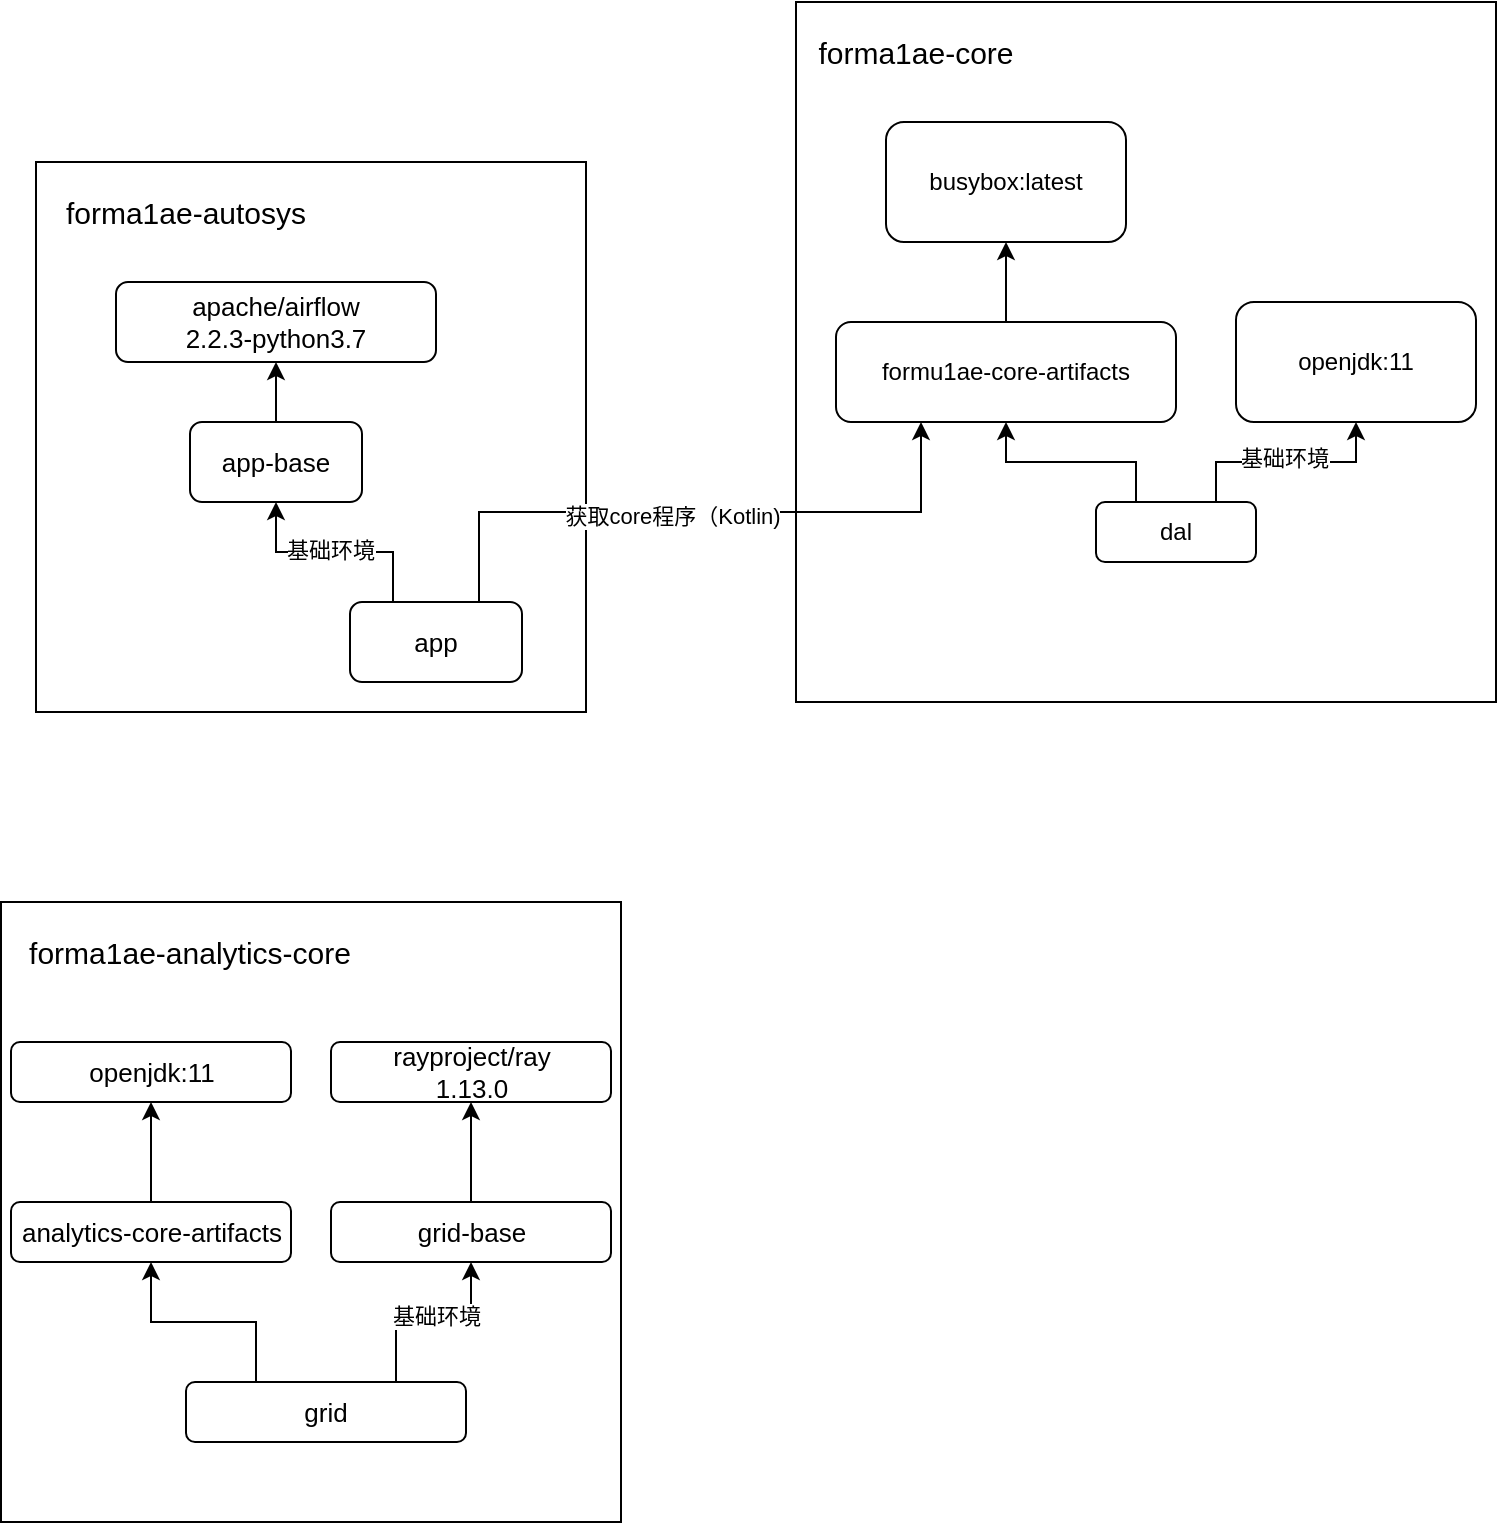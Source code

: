 <mxfile version="20.3.6" type="github" pages="2">
  <diagram id="XDo_wFbg4EFVEe4id1Wt" name="镜像关系">
    <mxGraphModel dx="946" dy="614" grid="1" gridSize="10" guides="1" tooltips="1" connect="1" arrows="1" fold="1" page="1" pageScale="1" pageWidth="827" pageHeight="1169" math="0" shadow="0">
      <root>
        <mxCell id="0" />
        <mxCell id="1" parent="0" />
        <mxCell id="X9KOwfOl-lz9BM8adhqD-38" value="" style="whiteSpace=wrap;html=1;aspect=fixed;" parent="1" vertex="1">
          <mxGeometry x="62.5" y="510" width="310" height="310" as="geometry" />
        </mxCell>
        <mxCell id="X9KOwfOl-lz9BM8adhqD-25" value="" style="whiteSpace=wrap;html=1;aspect=fixed;" parent="1" vertex="1">
          <mxGeometry x="80" y="140" width="275" height="275" as="geometry" />
        </mxCell>
        <mxCell id="X9KOwfOl-lz9BM8adhqD-13" value="" style="whiteSpace=wrap;html=1;aspect=fixed;" parent="1" vertex="1">
          <mxGeometry x="460" y="60" width="350" height="350" as="geometry" />
        </mxCell>
        <mxCell id="X9KOwfOl-lz9BM8adhqD-2" value="busybox:latest" style="rounded=1;whiteSpace=wrap;html=1;" parent="1" vertex="1">
          <mxGeometry x="505" y="120" width="120" height="60" as="geometry" />
        </mxCell>
        <mxCell id="X9KOwfOl-lz9BM8adhqD-6" style="edgeStyle=orthogonalEdgeStyle;rounded=0;orthogonalLoop=1;jettySize=auto;html=1;exitX=0.5;exitY=0;exitDx=0;exitDy=0;" parent="1" source="X9KOwfOl-lz9BM8adhqD-5" target="X9KOwfOl-lz9BM8adhqD-2" edge="1">
          <mxGeometry relative="1" as="geometry" />
        </mxCell>
        <mxCell id="X9KOwfOl-lz9BM8adhqD-5" value="formu1ae-core-artifacts" style="rounded=1;whiteSpace=wrap;html=1;" parent="1" vertex="1">
          <mxGeometry x="480" y="220" width="170" height="50" as="geometry" />
        </mxCell>
        <mxCell id="X9KOwfOl-lz9BM8adhqD-7" value="openjdk:11" style="rounded=1;whiteSpace=wrap;html=1;" parent="1" vertex="1">
          <mxGeometry x="680" y="210" width="120" height="60" as="geometry" />
        </mxCell>
        <mxCell id="X9KOwfOl-lz9BM8adhqD-10" style="edgeStyle=orthogonalEdgeStyle;rounded=0;orthogonalLoop=1;jettySize=auto;html=1;entryX=0.5;entryY=1;entryDx=0;entryDy=0;exitX=0.75;exitY=0;exitDx=0;exitDy=0;" parent="1" source="X9KOwfOl-lz9BM8adhqD-8" target="X9KOwfOl-lz9BM8adhqD-7" edge="1">
          <mxGeometry relative="1" as="geometry" />
        </mxCell>
        <mxCell id="UpHQM_EuYotprY6qwukA-3" value="基础环境" style="edgeLabel;html=1;align=center;verticalAlign=middle;resizable=0;points=[];" parent="X9KOwfOl-lz9BM8adhqD-10" vertex="1" connectable="0">
          <mxGeometry x="-0.018" y="2" relative="1" as="geometry">
            <mxPoint as="offset" />
          </mxGeometry>
        </mxCell>
        <mxCell id="X9KOwfOl-lz9BM8adhqD-12" style="edgeStyle=orthogonalEdgeStyle;rounded=0;orthogonalLoop=1;jettySize=auto;html=1;exitX=0.25;exitY=0;exitDx=0;exitDy=0;entryX=0.5;entryY=1;entryDx=0;entryDy=0;" parent="1" source="X9KOwfOl-lz9BM8adhqD-8" target="X9KOwfOl-lz9BM8adhqD-5" edge="1">
          <mxGeometry relative="1" as="geometry" />
        </mxCell>
        <mxCell id="X9KOwfOl-lz9BM8adhqD-8" value="dal" style="rounded=1;whiteSpace=wrap;html=1;" parent="1" vertex="1">
          <mxGeometry x="610" y="310" width="80" height="30" as="geometry" />
        </mxCell>
        <mxCell id="X9KOwfOl-lz9BM8adhqD-15" value="forma1ae-core" style="text;html=1;strokeColor=none;fillColor=none;align=center;verticalAlign=middle;whiteSpace=wrap;rounded=0;fontSize=15;" parent="1" vertex="1">
          <mxGeometry x="470" y="70" width="100" height="30" as="geometry" />
        </mxCell>
        <mxCell id="X9KOwfOl-lz9BM8adhqD-23" style="edgeStyle=orthogonalEdgeStyle;rounded=0;orthogonalLoop=1;jettySize=auto;html=1;exitX=0.5;exitY=0;exitDx=0;exitDy=0;entryX=0.5;entryY=1;entryDx=0;entryDy=0;fontSize=13;" parent="1" source="X9KOwfOl-lz9BM8adhqD-18" target="X9KOwfOl-lz9BM8adhqD-21" edge="1">
          <mxGeometry relative="1" as="geometry" />
        </mxCell>
        <mxCell id="X9KOwfOl-lz9BM8adhqD-18" value="app-base" style="rounded=1;whiteSpace=wrap;html=1;fontSize=13;" parent="1" vertex="1">
          <mxGeometry x="157" y="270" width="86" height="40" as="geometry" />
        </mxCell>
        <mxCell id="X9KOwfOl-lz9BM8adhqD-20" style="edgeStyle=orthogonalEdgeStyle;rounded=0;orthogonalLoop=1;jettySize=auto;html=1;exitX=0.25;exitY=0;exitDx=0;exitDy=0;entryX=0.5;entryY=1;entryDx=0;entryDy=0;fontSize=13;" parent="1" source="X9KOwfOl-lz9BM8adhqD-19" target="X9KOwfOl-lz9BM8adhqD-18" edge="1">
          <mxGeometry relative="1" as="geometry" />
        </mxCell>
        <mxCell id="UpHQM_EuYotprY6qwukA-2" value="基础环境" style="edgeLabel;html=1;align=center;verticalAlign=middle;resizable=0;points=[];" parent="X9KOwfOl-lz9BM8adhqD-20" vertex="1" connectable="0">
          <mxGeometry x="0.134" y="-1" relative="1" as="geometry">
            <mxPoint x="5" as="offset" />
          </mxGeometry>
        </mxCell>
        <mxCell id="X9KOwfOl-lz9BM8adhqD-24" style="edgeStyle=orthogonalEdgeStyle;rounded=0;orthogonalLoop=1;jettySize=auto;html=1;exitX=0.75;exitY=0;exitDx=0;exitDy=0;entryX=0.25;entryY=1;entryDx=0;entryDy=0;fontSize=15;" parent="1" source="X9KOwfOl-lz9BM8adhqD-19" target="X9KOwfOl-lz9BM8adhqD-5" edge="1">
          <mxGeometry relative="1" as="geometry" />
        </mxCell>
        <mxCell id="UpHQM_EuYotprY6qwukA-1" value="获取core程序（Kotlin)" style="edgeLabel;html=1;align=center;verticalAlign=middle;resizable=0;points=[];" parent="X9KOwfOl-lz9BM8adhqD-24" vertex="1" connectable="0">
          <mxGeometry x="-0.09" y="-2" relative="1" as="geometry">
            <mxPoint as="offset" />
          </mxGeometry>
        </mxCell>
        <mxCell id="X9KOwfOl-lz9BM8adhqD-19" value="app" style="rounded=1;whiteSpace=wrap;html=1;fontSize=13;" parent="1" vertex="1">
          <mxGeometry x="237" y="360" width="86" height="40" as="geometry" />
        </mxCell>
        <mxCell id="X9KOwfOl-lz9BM8adhqD-21" value="apache/airflow&lt;br style=&quot;font-size: 13px;&quot;&gt;2.2.3-python3.7" style="rounded=1;whiteSpace=wrap;html=1;fontSize=13;" parent="1" vertex="1">
          <mxGeometry x="120" y="200" width="160" height="40" as="geometry" />
        </mxCell>
        <mxCell id="X9KOwfOl-lz9BM8adhqD-26" value="forma1ae-autosys" style="text;html=1;strokeColor=none;fillColor=none;align=center;verticalAlign=middle;whiteSpace=wrap;rounded=0;fontSize=15;" parent="1" vertex="1">
          <mxGeometry x="90" y="150" width="130" height="30" as="geometry" />
        </mxCell>
        <mxCell id="X9KOwfOl-lz9BM8adhqD-33" style="edgeStyle=orthogonalEdgeStyle;rounded=0;orthogonalLoop=1;jettySize=auto;html=1;exitX=0.5;exitY=0;exitDx=0;exitDy=0;entryX=0.5;entryY=1;entryDx=0;entryDy=0;fontSize=13;" parent="1" source="X9KOwfOl-lz9BM8adhqD-28" target="X9KOwfOl-lz9BM8adhqD-32" edge="1">
          <mxGeometry relative="1" as="geometry" />
        </mxCell>
        <mxCell id="X9KOwfOl-lz9BM8adhqD-28" value="analytics-core-artifacts" style="rounded=1;whiteSpace=wrap;html=1;fontSize=13;" parent="1" vertex="1">
          <mxGeometry x="67.5" y="660" width="140" height="30" as="geometry" />
        </mxCell>
        <mxCell id="X9KOwfOl-lz9BM8adhqD-34" style="edgeStyle=orthogonalEdgeStyle;rounded=0;orthogonalLoop=1;jettySize=auto;html=1;exitX=0.5;exitY=0;exitDx=0;exitDy=0;fontSize=13;" parent="1" source="X9KOwfOl-lz9BM8adhqD-29" target="X9KOwfOl-lz9BM8adhqD-31" edge="1">
          <mxGeometry relative="1" as="geometry" />
        </mxCell>
        <mxCell id="X9KOwfOl-lz9BM8adhqD-29" value="grid-base" style="rounded=1;whiteSpace=wrap;html=1;fontSize=13;" parent="1" vertex="1">
          <mxGeometry x="227.5" y="660" width="140" height="30" as="geometry" />
        </mxCell>
        <mxCell id="X9KOwfOl-lz9BM8adhqD-35" style="edgeStyle=orthogonalEdgeStyle;rounded=0;orthogonalLoop=1;jettySize=auto;html=1;exitX=0.25;exitY=0;exitDx=0;exitDy=0;entryX=0.5;entryY=1;entryDx=0;entryDy=0;fontSize=13;" parent="1" source="X9KOwfOl-lz9BM8adhqD-30" target="X9KOwfOl-lz9BM8adhqD-28" edge="1">
          <mxGeometry relative="1" as="geometry" />
        </mxCell>
        <mxCell id="X9KOwfOl-lz9BM8adhqD-36" style="edgeStyle=orthogonalEdgeStyle;rounded=0;orthogonalLoop=1;jettySize=auto;html=1;exitX=0.75;exitY=0;exitDx=0;exitDy=0;entryX=0.5;entryY=1;entryDx=0;entryDy=0;fontSize=13;" parent="1" source="X9KOwfOl-lz9BM8adhqD-30" target="X9KOwfOl-lz9BM8adhqD-29" edge="1">
          <mxGeometry relative="1" as="geometry" />
        </mxCell>
        <mxCell id="UpHQM_EuYotprY6qwukA-4" value="基础环境" style="edgeLabel;html=1;align=center;verticalAlign=middle;resizable=0;points=[];" parent="X9KOwfOl-lz9BM8adhqD-36" vertex="1" connectable="0">
          <mxGeometry x="-0.179" y="3" relative="1" as="geometry">
            <mxPoint x="10" as="offset" />
          </mxGeometry>
        </mxCell>
        <mxCell id="X9KOwfOl-lz9BM8adhqD-30" value="grid" style="rounded=1;whiteSpace=wrap;html=1;fontSize=13;" parent="1" vertex="1">
          <mxGeometry x="155" y="750" width="140" height="30" as="geometry" />
        </mxCell>
        <mxCell id="X9KOwfOl-lz9BM8adhqD-31" value="rayproject/ray&lt;br&gt;1.13.0" style="rounded=1;whiteSpace=wrap;html=1;fontSize=13;" parent="1" vertex="1">
          <mxGeometry x="227.5" y="580" width="140" height="30" as="geometry" />
        </mxCell>
        <mxCell id="X9KOwfOl-lz9BM8adhqD-32" value="openjdk:11" style="rounded=1;whiteSpace=wrap;html=1;fontSize=13;" parent="1" vertex="1">
          <mxGeometry x="67.5" y="580" width="140" height="30" as="geometry" />
        </mxCell>
        <mxCell id="X9KOwfOl-lz9BM8adhqD-39" value="forma1ae-analytics-core" style="text;html=1;strokeColor=none;fillColor=none;align=center;verticalAlign=middle;whiteSpace=wrap;rounded=0;fontSize=15;" parent="1" vertex="1">
          <mxGeometry x="72.5" y="520" width="167.5" height="30" as="geometry" />
        </mxCell>
      </root>
    </mxGraphModel>
  </diagram>
  <diagram id="QH7vc_-Yj3qXH3qq_Wlh" name="smoke-test容器关系">
    <mxGraphModel dx="946" dy="614" grid="1" gridSize="10" guides="1" tooltips="1" connect="1" arrows="1" fold="1" page="1" pageScale="1" pageWidth="1169" pageHeight="827" math="0" shadow="0">
      <root>
        <mxCell id="0" />
        <mxCell id="1" parent="0" />
        <mxCell id="V0Vm67aZEQ86Z-TI0EAT-1" value="data&lt;br&gt;data:smoke&lt;br&gt;33001:33001" style="rounded=1;whiteSpace=wrap;html=1;" parent="1" vertex="1">
          <mxGeometry x="730" y="170" width="120" height="60" as="geometry" />
        </mxCell>
        <mxCell id="V0Vm67aZEQ86Z-TI0EAT-2" value="redis&lt;br&gt;redis:7.0.2&lt;br&gt;6379:6379" style="rounded=1;whiteSpace=wrap;html=1;" parent="1" vertex="1">
          <mxGeometry x="730" y="260" width="120" height="60" as="geometry" />
        </mxCell>
        <mxCell id="V0Vm67aZEQ86Z-TI0EAT-3" value="risk-engine-db&lt;br&gt;postgres:12.9&lt;br&gt;5432:5432" style="rounded=1;whiteSpace=wrap;html=1;" parent="1" vertex="1">
          <mxGeometry x="730" y="380" width="120" height="60" as="geometry" />
        </mxCell>
        <mxCell id="V0Vm67aZEQ86Z-TI0EAT-18" style="edgeStyle=orthogonalEdgeStyle;rounded=0;orthogonalLoop=1;jettySize=auto;html=1;exitX=1;exitY=0.5;exitDx=0;exitDy=0;endArrow=classic;endFill=1;" parent="1" source="V0Vm67aZEQ86Z-TI0EAT-4" target="V0Vm67aZEQ86Z-TI0EAT-2" edge="1">
          <mxGeometry relative="1" as="geometry" />
        </mxCell>
        <mxCell id="V0Vm67aZEQ86Z-TI0EAT-19" style="edgeStyle=orthogonalEdgeStyle;rounded=0;orthogonalLoop=1;jettySize=auto;html=1;exitX=0.5;exitY=1;exitDx=0;exitDy=0;endArrow=classic;endFill=1;" parent="1" source="V0Vm67aZEQ86Z-TI0EAT-4" target="V0Vm67aZEQ86Z-TI0EAT-5" edge="1">
          <mxGeometry relative="1" as="geometry" />
        </mxCell>
        <mxCell id="V0Vm67aZEQ86Z-TI0EAT-21" style="edgeStyle=orthogonalEdgeStyle;rounded=0;orthogonalLoop=1;jettySize=auto;html=1;exitX=1;exitY=0.5;exitDx=0;exitDy=0;entryX=0;entryY=0.5;entryDx=0;entryDy=0;endArrow=classic;endFill=1;" parent="1" source="V0Vm67aZEQ86Z-TI0EAT-4" target="V0Vm67aZEQ86Z-TI0EAT-3" edge="1">
          <mxGeometry relative="1" as="geometry" />
        </mxCell>
        <mxCell id="V0Vm67aZEQ86Z-TI0EAT-4" value="grid&lt;br&gt;grid:smoke&lt;br&gt;8265:8265&lt;br&gt;8000:8000" style="rounded=1;whiteSpace=wrap;html=1;" parent="1" vertex="1">
          <mxGeometry x="450" y="260" width="120" height="60" as="geometry" />
        </mxCell>
        <mxCell id="V0Vm67aZEQ86Z-TI0EAT-20" style="edgeStyle=orthogonalEdgeStyle;rounded=0;orthogonalLoop=1;jettySize=auto;html=1;exitX=0.5;exitY=1;exitDx=0;exitDy=0;entryX=0.5;entryY=0;entryDx=0;entryDy=0;endArrow=classic;endFill=1;" parent="1" source="V0Vm67aZEQ86Z-TI0EAT-5" target="V0Vm67aZEQ86Z-TI0EAT-7" edge="1">
          <mxGeometry relative="1" as="geometry" />
        </mxCell>
        <mxCell id="V0Vm67aZEQ86Z-TI0EAT-5" value="api&lt;br&gt;dal:smoke&lt;br&gt;10000:8080" style="rounded=1;whiteSpace=wrap;html=1;" parent="1" vertex="1">
          <mxGeometry x="450" y="360" width="120" height="60" as="geometry" />
        </mxCell>
        <mxCell id="V0Vm67aZEQ86Z-TI0EAT-7" value="dal&lt;br&gt;dal:smoke&lt;br&gt;3000:3000" style="rounded=1;whiteSpace=wrap;html=1;" parent="1" vertex="1">
          <mxGeometry x="450" y="463.5" width="120" height="60" as="geometry" />
        </mxCell>
        <mxCell id="V0Vm67aZEQ86Z-TI0EAT-12" style="rounded=0;orthogonalLoop=1;jettySize=auto;html=1;exitX=0.5;exitY=1;exitDx=0;exitDy=0;entryX=0.5;entryY=0;entryDx=0;entryDy=0;endArrow=none;endFill=0;" parent="1" source="V0Vm67aZEQ86Z-TI0EAT-9" target="V0Vm67aZEQ86Z-TI0EAT-11" edge="1">
          <mxGeometry relative="1" as="geometry" />
        </mxCell>
        <mxCell id="V0Vm67aZEQ86Z-TI0EAT-9" value="app&lt;br&gt;app-test:smoke&lt;br&gt;8080:8080" style="rounded=1;whiteSpace=wrap;html=1;" parent="1" vertex="1">
          <mxGeometry x="220" y="310" width="120" height="60" as="geometry" />
        </mxCell>
        <mxCell id="V0Vm67aZEQ86Z-TI0EAT-11" value="*.json" style="shape=datastore;whiteSpace=wrap;html=1;" parent="1" vertex="1">
          <mxGeometry x="250" y="400" width="60" height="60" as="geometry" />
        </mxCell>
      </root>
    </mxGraphModel>
  </diagram>
</mxfile>
